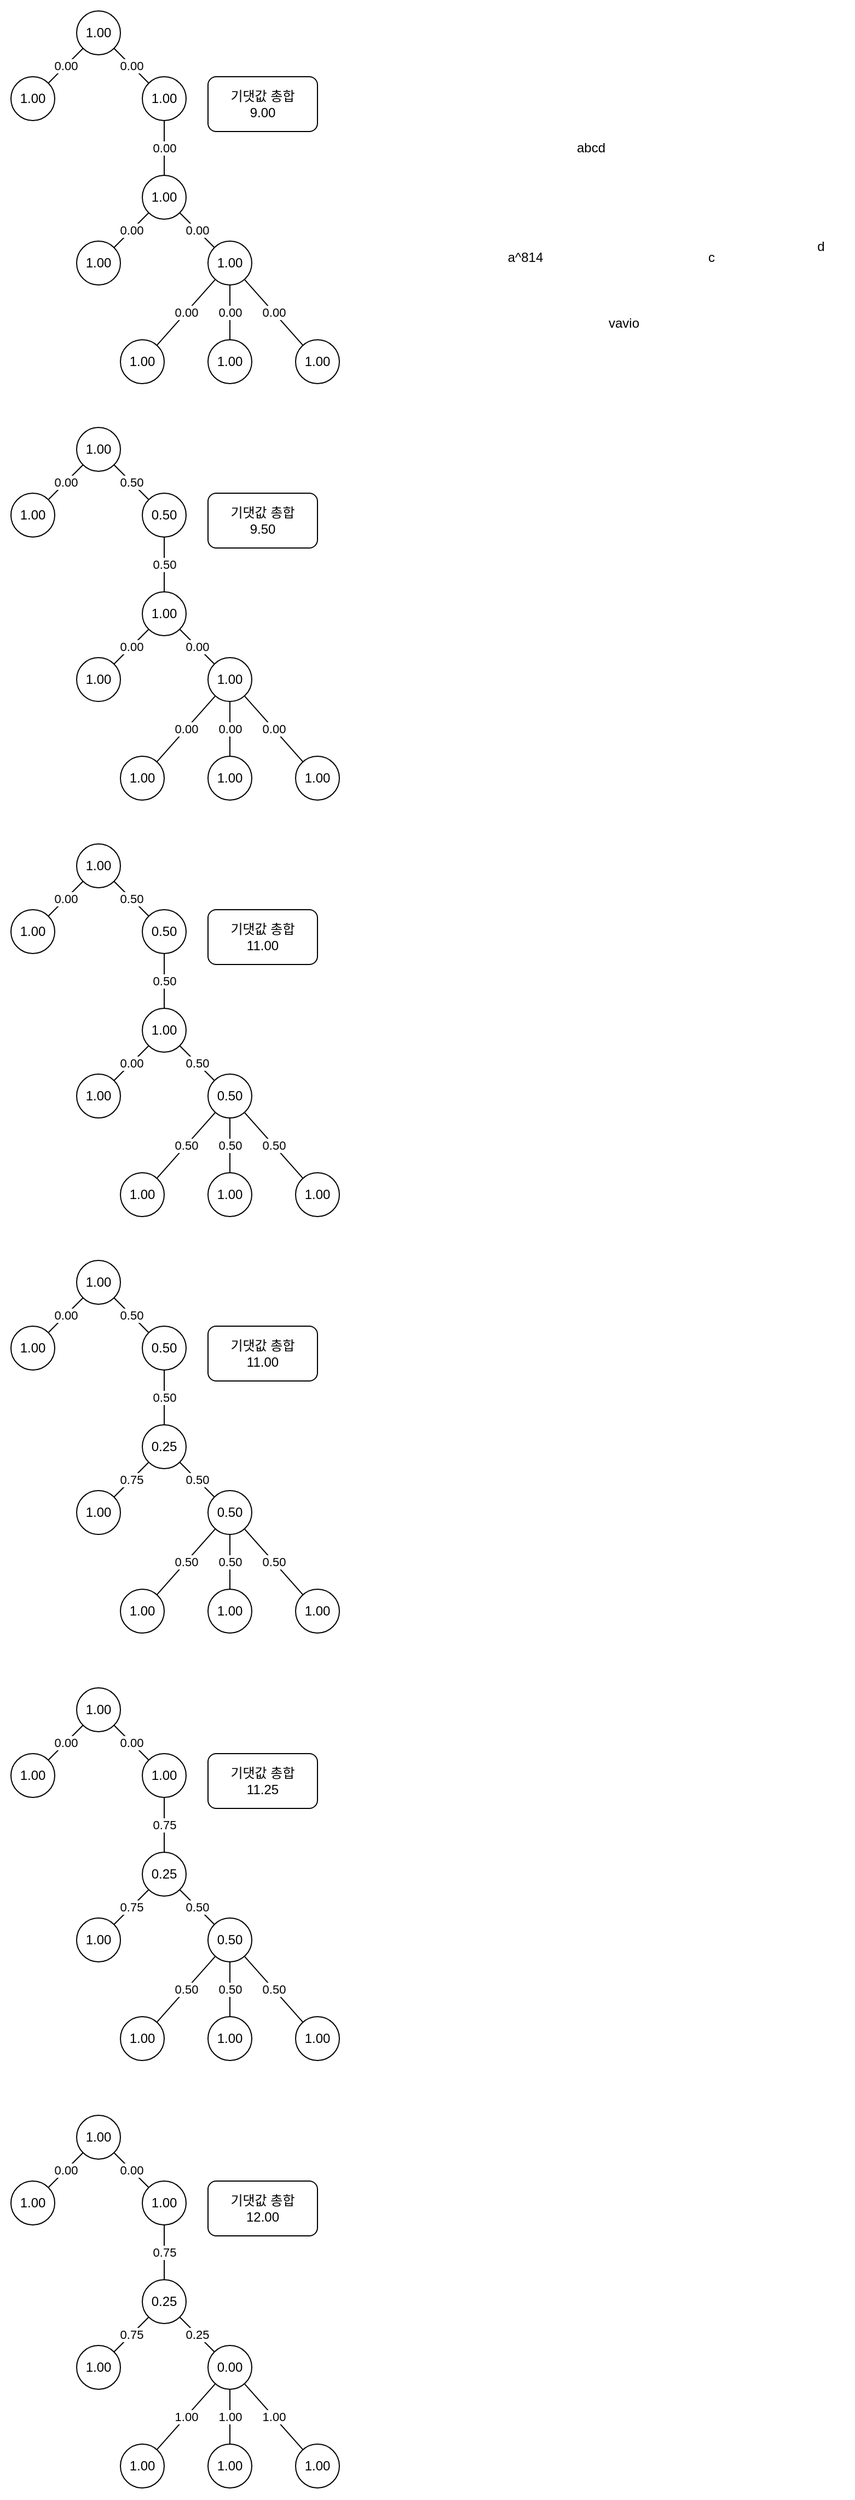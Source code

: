 <mxfile version="26.0.6">
  <diagram name="페이지-1" id="tX8IbTHeZEMsY__fG5Yk">
    <mxGraphModel dx="676" dy="2185" grid="1" gridSize="10" guides="1" tooltips="1" connect="1" arrows="1" fold="1" page="1" pageScale="1" pageWidth="1169" pageHeight="1654" math="0" shadow="0">
      <root>
        <mxCell id="0" />
        <mxCell id="1" parent="0" />
        <mxCell id="7EXon61KG1_KLQUPZ27p-42" value="" style="rounded=0;whiteSpace=wrap;html=1;strokeColor=none;" parent="1" vertex="1">
          <mxGeometry x="250" y="190" width="320" height="360" as="geometry" />
        </mxCell>
        <mxCell id="7EXon61KG1_KLQUPZ27p-41" value="" style="rounded=0;whiteSpace=wrap;html=1;strokeColor=none;" parent="1" vertex="1">
          <mxGeometry x="250" y="-190" width="320" height="360" as="geometry" />
        </mxCell>
        <mxCell id="7EXon61KG1_KLQUPZ27p-20" value="" style="rounded=1;whiteSpace=wrap;html=1;" parent="1" vertex="1">
          <mxGeometry x="440" y="260" width="100" height="50" as="geometry" />
        </mxCell>
        <mxCell id="7EXon61KG1_KLQUPZ27p-1" value="1.00" style="ellipse;whiteSpace=wrap;html=1;aspect=fixed;" parent="1" vertex="1">
          <mxGeometry x="320" y="200" width="40" height="40" as="geometry" />
        </mxCell>
        <mxCell id="7EXon61KG1_KLQUPZ27p-2" value="1.00" style="ellipse;whiteSpace=wrap;html=1;aspect=fixed;" parent="1" vertex="1">
          <mxGeometry x="260" y="260" width="40" height="40" as="geometry" />
        </mxCell>
        <mxCell id="7EXon61KG1_KLQUPZ27p-3" value="0.50" style="ellipse;whiteSpace=wrap;html=1;aspect=fixed;" parent="1" vertex="1">
          <mxGeometry x="380" y="260" width="40" height="40" as="geometry" />
        </mxCell>
        <mxCell id="7EXon61KG1_KLQUPZ27p-4" value="1.00" style="ellipse;whiteSpace=wrap;html=1;aspect=fixed;" parent="1" vertex="1">
          <mxGeometry x="380" y="350" width="40" height="40" as="geometry" />
        </mxCell>
        <mxCell id="7EXon61KG1_KLQUPZ27p-5" value="1.00" style="ellipse;whiteSpace=wrap;html=1;aspect=fixed;" parent="1" vertex="1">
          <mxGeometry x="320" y="410" width="40" height="40" as="geometry" />
        </mxCell>
        <mxCell id="7EXon61KG1_KLQUPZ27p-6" value="1.00" style="ellipse;whiteSpace=wrap;html=1;aspect=fixed;" parent="1" vertex="1">
          <mxGeometry x="440" y="410" width="40" height="40" as="geometry" />
        </mxCell>
        <mxCell id="7EXon61KG1_KLQUPZ27p-7" value="1.00" style="ellipse;whiteSpace=wrap;html=1;aspect=fixed;" parent="1" vertex="1">
          <mxGeometry x="360" y="500" width="40" height="40" as="geometry" />
        </mxCell>
        <mxCell id="7EXon61KG1_KLQUPZ27p-8" value="1.00" style="ellipse;whiteSpace=wrap;html=1;aspect=fixed;" parent="1" vertex="1">
          <mxGeometry x="440" y="500" width="40" height="40" as="geometry" />
        </mxCell>
        <mxCell id="7EXon61KG1_KLQUPZ27p-9" value="1.00" style="ellipse;whiteSpace=wrap;html=1;aspect=fixed;" parent="1" vertex="1">
          <mxGeometry x="520" y="500" width="40" height="40" as="geometry" />
        </mxCell>
        <mxCell id="7EXon61KG1_KLQUPZ27p-10" value="0.00" style="endArrow=none;html=1;rounded=0;" parent="1" source="7EXon61KG1_KLQUPZ27p-8" target="7EXon61KG1_KLQUPZ27p-6" edge="1">
          <mxGeometry width="50" height="50" relative="1" as="geometry">
            <mxPoint x="400" y="500" as="sourcePoint" />
            <mxPoint x="450" y="450" as="targetPoint" />
          </mxGeometry>
        </mxCell>
        <mxCell id="7EXon61KG1_KLQUPZ27p-11" value="0.00" style="endArrow=none;html=1;rounded=0;" parent="1" source="7EXon61KG1_KLQUPZ27p-9" target="7EXon61KG1_KLQUPZ27p-6" edge="1">
          <mxGeometry width="50" height="50" relative="1" as="geometry">
            <mxPoint x="400" y="500" as="sourcePoint" />
            <mxPoint x="450" y="450" as="targetPoint" />
          </mxGeometry>
        </mxCell>
        <mxCell id="7EXon61KG1_KLQUPZ27p-12" value="0.00" style="endArrow=none;html=1;rounded=0;" parent="1" source="7EXon61KG1_KLQUPZ27p-7" target="7EXon61KG1_KLQUPZ27p-6" edge="1">
          <mxGeometry width="50" height="50" relative="1" as="geometry">
            <mxPoint x="400" y="500" as="sourcePoint" />
            <mxPoint x="450" y="450" as="targetPoint" />
          </mxGeometry>
        </mxCell>
        <mxCell id="7EXon61KG1_KLQUPZ27p-13" value="0.00" style="endArrow=none;html=1;rounded=0;" parent="1" source="7EXon61KG1_KLQUPZ27p-6" target="7EXon61KG1_KLQUPZ27p-4" edge="1">
          <mxGeometry width="50" height="50" relative="1" as="geometry">
            <mxPoint x="400" y="500" as="sourcePoint" />
            <mxPoint x="450" y="450" as="targetPoint" />
          </mxGeometry>
        </mxCell>
        <mxCell id="7EXon61KG1_KLQUPZ27p-14" value="0.00" style="endArrow=none;html=1;rounded=0;" parent="1" source="7EXon61KG1_KLQUPZ27p-5" target="7EXon61KG1_KLQUPZ27p-4" edge="1">
          <mxGeometry width="50" height="50" relative="1" as="geometry">
            <mxPoint x="400" y="500" as="sourcePoint" />
            <mxPoint x="450" y="450" as="targetPoint" />
          </mxGeometry>
        </mxCell>
        <mxCell id="7EXon61KG1_KLQUPZ27p-15" value="0.50" style="endArrow=none;html=1;rounded=0;" parent="1" source="7EXon61KG1_KLQUPZ27p-4" target="7EXon61KG1_KLQUPZ27p-3" edge="1">
          <mxGeometry width="50" height="50" relative="1" as="geometry">
            <mxPoint x="490" y="330" as="sourcePoint" />
            <mxPoint x="450" y="430" as="targetPoint" />
          </mxGeometry>
        </mxCell>
        <mxCell id="7EXon61KG1_KLQUPZ27p-16" value="0.50" style="endArrow=none;html=1;rounded=0;" parent="1" source="7EXon61KG1_KLQUPZ27p-3" target="7EXon61KG1_KLQUPZ27p-1" edge="1">
          <mxGeometry width="50" height="50" relative="1" as="geometry">
            <mxPoint x="400" y="480" as="sourcePoint" />
            <mxPoint x="450" y="430" as="targetPoint" />
          </mxGeometry>
        </mxCell>
        <mxCell id="7EXon61KG1_KLQUPZ27p-17" value="0.00" style="endArrow=none;html=1;rounded=0;" parent="1" source="7EXon61KG1_KLQUPZ27p-2" target="7EXon61KG1_KLQUPZ27p-1" edge="1">
          <mxGeometry width="50" height="50" relative="1" as="geometry">
            <mxPoint x="400" y="480" as="sourcePoint" />
            <mxPoint x="450" y="430" as="targetPoint" />
          </mxGeometry>
        </mxCell>
        <mxCell id="7EXon61KG1_KLQUPZ27p-18" value="9.50" style="text;html=1;align=center;verticalAlign=middle;whiteSpace=wrap;rounded=0;" parent="1" vertex="1">
          <mxGeometry x="460" y="285" width="60" height="15" as="geometry" />
        </mxCell>
        <mxCell id="7EXon61KG1_KLQUPZ27p-19" value="기댓값 총합" style="text;html=1;align=center;verticalAlign=middle;whiteSpace=wrap;rounded=0;" parent="1" vertex="1">
          <mxGeometry x="450" y="270" width="80" height="15" as="geometry" />
        </mxCell>
        <mxCell id="7EXon61KG1_KLQUPZ27p-21" value="" style="rounded=1;whiteSpace=wrap;html=1;" parent="1" vertex="1">
          <mxGeometry x="440" y="-120" width="100" height="50" as="geometry" />
        </mxCell>
        <mxCell id="7EXon61KG1_KLQUPZ27p-22" value="1.00" style="ellipse;whiteSpace=wrap;html=1;aspect=fixed;" parent="1" vertex="1">
          <mxGeometry x="320" y="-180" width="40" height="40" as="geometry" />
        </mxCell>
        <mxCell id="7EXon61KG1_KLQUPZ27p-23" value="1.00" style="ellipse;whiteSpace=wrap;html=1;aspect=fixed;" parent="1" vertex="1">
          <mxGeometry x="260" y="-120" width="40" height="40" as="geometry" />
        </mxCell>
        <mxCell id="7EXon61KG1_KLQUPZ27p-24" value="1.00" style="ellipse;whiteSpace=wrap;html=1;aspect=fixed;" parent="1" vertex="1">
          <mxGeometry x="380" y="-120" width="40" height="40" as="geometry" />
        </mxCell>
        <mxCell id="7EXon61KG1_KLQUPZ27p-25" value="1.00" style="ellipse;whiteSpace=wrap;html=1;aspect=fixed;" parent="1" vertex="1">
          <mxGeometry x="380" y="-30" width="40" height="40" as="geometry" />
        </mxCell>
        <mxCell id="7EXon61KG1_KLQUPZ27p-26" value="1.00" style="ellipse;whiteSpace=wrap;html=1;aspect=fixed;" parent="1" vertex="1">
          <mxGeometry x="320" y="30" width="40" height="40" as="geometry" />
        </mxCell>
        <mxCell id="7EXon61KG1_KLQUPZ27p-27" value="1.00" style="ellipse;whiteSpace=wrap;html=1;aspect=fixed;" parent="1" vertex="1">
          <mxGeometry x="440" y="30" width="40" height="40" as="geometry" />
        </mxCell>
        <mxCell id="7EXon61KG1_KLQUPZ27p-28" value="1.00" style="ellipse;whiteSpace=wrap;html=1;aspect=fixed;" parent="1" vertex="1">
          <mxGeometry x="360" y="120" width="40" height="40" as="geometry" />
        </mxCell>
        <mxCell id="7EXon61KG1_KLQUPZ27p-29" value="1.00" style="ellipse;whiteSpace=wrap;html=1;aspect=fixed;" parent="1" vertex="1">
          <mxGeometry x="440" y="120" width="40" height="40" as="geometry" />
        </mxCell>
        <mxCell id="7EXon61KG1_KLQUPZ27p-30" value="1.00" style="ellipse;whiteSpace=wrap;html=1;aspect=fixed;" parent="1" vertex="1">
          <mxGeometry x="520" y="120" width="40" height="40" as="geometry" />
        </mxCell>
        <mxCell id="7EXon61KG1_KLQUPZ27p-31" value="0.00" style="endArrow=none;html=1;rounded=0;" parent="1" source="7EXon61KG1_KLQUPZ27p-29" target="7EXon61KG1_KLQUPZ27p-27" edge="1">
          <mxGeometry width="50" height="50" relative="1" as="geometry">
            <mxPoint x="400" y="120" as="sourcePoint" />
            <mxPoint x="450" y="70" as="targetPoint" />
          </mxGeometry>
        </mxCell>
        <mxCell id="7EXon61KG1_KLQUPZ27p-32" value="0.00" style="endArrow=none;html=1;rounded=0;" parent="1" source="7EXon61KG1_KLQUPZ27p-30" target="7EXon61KG1_KLQUPZ27p-27" edge="1">
          <mxGeometry width="50" height="50" relative="1" as="geometry">
            <mxPoint x="400" y="120" as="sourcePoint" />
            <mxPoint x="450" y="70" as="targetPoint" />
          </mxGeometry>
        </mxCell>
        <mxCell id="7EXon61KG1_KLQUPZ27p-33" value="0.00" style="endArrow=none;html=1;rounded=0;" parent="1" source="7EXon61KG1_KLQUPZ27p-28" target="7EXon61KG1_KLQUPZ27p-27" edge="1">
          <mxGeometry width="50" height="50" relative="1" as="geometry">
            <mxPoint x="400" y="120" as="sourcePoint" />
            <mxPoint x="450" y="70" as="targetPoint" />
          </mxGeometry>
        </mxCell>
        <mxCell id="7EXon61KG1_KLQUPZ27p-34" value="0.00" style="endArrow=none;html=1;rounded=0;" parent="1" source="7EXon61KG1_KLQUPZ27p-27" target="7EXon61KG1_KLQUPZ27p-25" edge="1">
          <mxGeometry width="50" height="50" relative="1" as="geometry">
            <mxPoint x="400" y="120" as="sourcePoint" />
            <mxPoint x="450" y="70" as="targetPoint" />
          </mxGeometry>
        </mxCell>
        <mxCell id="7EXon61KG1_KLQUPZ27p-35" value="0.00" style="endArrow=none;html=1;rounded=0;" parent="1" source="7EXon61KG1_KLQUPZ27p-26" target="7EXon61KG1_KLQUPZ27p-25" edge="1">
          <mxGeometry width="50" height="50" relative="1" as="geometry">
            <mxPoint x="400" y="120" as="sourcePoint" />
            <mxPoint x="450" y="70" as="targetPoint" />
          </mxGeometry>
        </mxCell>
        <mxCell id="7EXon61KG1_KLQUPZ27p-36" value="0.00" style="endArrow=none;html=1;rounded=0;" parent="1" source="7EXon61KG1_KLQUPZ27p-25" target="7EXon61KG1_KLQUPZ27p-24" edge="1">
          <mxGeometry width="50" height="50" relative="1" as="geometry">
            <mxPoint x="490" y="-50" as="sourcePoint" />
            <mxPoint x="450" y="50" as="targetPoint" />
          </mxGeometry>
        </mxCell>
        <mxCell id="7EXon61KG1_KLQUPZ27p-37" value="0.00" style="endArrow=none;html=1;rounded=0;" parent="1" source="7EXon61KG1_KLQUPZ27p-24" target="7EXon61KG1_KLQUPZ27p-22" edge="1">
          <mxGeometry width="50" height="50" relative="1" as="geometry">
            <mxPoint x="400" y="100" as="sourcePoint" />
            <mxPoint x="450" y="50" as="targetPoint" />
          </mxGeometry>
        </mxCell>
        <mxCell id="7EXon61KG1_KLQUPZ27p-38" value="0.00" style="endArrow=none;html=1;rounded=0;" parent="1" source="7EXon61KG1_KLQUPZ27p-23" target="7EXon61KG1_KLQUPZ27p-22" edge="1">
          <mxGeometry width="50" height="50" relative="1" as="geometry">
            <mxPoint x="400" y="100" as="sourcePoint" />
            <mxPoint x="450" y="50" as="targetPoint" />
          </mxGeometry>
        </mxCell>
        <mxCell id="7EXon61KG1_KLQUPZ27p-39" value="9.00" style="text;html=1;align=center;verticalAlign=middle;whiteSpace=wrap;rounded=0;" parent="1" vertex="1">
          <mxGeometry x="460" y="-95" width="60" height="15" as="geometry" />
        </mxCell>
        <mxCell id="7EXon61KG1_KLQUPZ27p-40" value="기댓값 총합" style="text;html=1;align=center;verticalAlign=middle;whiteSpace=wrap;rounded=0;" parent="1" vertex="1">
          <mxGeometry x="450" y="-110" width="80" height="15" as="geometry" />
        </mxCell>
        <mxCell id="7EXon61KG1_KLQUPZ27p-44" value="" style="rounded=0;whiteSpace=wrap;html=1;strokeColor=none;" parent="1" vertex="1">
          <mxGeometry x="250" y="570" width="320" height="360" as="geometry" />
        </mxCell>
        <mxCell id="7EXon61KG1_KLQUPZ27p-45" value="" style="rounded=1;whiteSpace=wrap;html=1;" parent="1" vertex="1">
          <mxGeometry x="440" y="640" width="100" height="50" as="geometry" />
        </mxCell>
        <mxCell id="7EXon61KG1_KLQUPZ27p-46" value="1.00" style="ellipse;whiteSpace=wrap;html=1;aspect=fixed;" parent="1" vertex="1">
          <mxGeometry x="320" y="580" width="40" height="40" as="geometry" />
        </mxCell>
        <mxCell id="7EXon61KG1_KLQUPZ27p-47" value="1.00" style="ellipse;whiteSpace=wrap;html=1;aspect=fixed;" parent="1" vertex="1">
          <mxGeometry x="260" y="640" width="40" height="40" as="geometry" />
        </mxCell>
        <mxCell id="7EXon61KG1_KLQUPZ27p-48" value="0.50" style="ellipse;whiteSpace=wrap;html=1;aspect=fixed;" parent="1" vertex="1">
          <mxGeometry x="380" y="640" width="40" height="40" as="geometry" />
        </mxCell>
        <mxCell id="7EXon61KG1_KLQUPZ27p-49" value="1.00" style="ellipse;whiteSpace=wrap;html=1;aspect=fixed;" parent="1" vertex="1">
          <mxGeometry x="380" y="730" width="40" height="40" as="geometry" />
        </mxCell>
        <mxCell id="7EXon61KG1_KLQUPZ27p-50" value="1.00" style="ellipse;whiteSpace=wrap;html=1;aspect=fixed;" parent="1" vertex="1">
          <mxGeometry x="320" y="790" width="40" height="40" as="geometry" />
        </mxCell>
        <mxCell id="7EXon61KG1_KLQUPZ27p-51" value="0.50" style="ellipse;whiteSpace=wrap;html=1;aspect=fixed;" parent="1" vertex="1">
          <mxGeometry x="440" y="790" width="40" height="40" as="geometry" />
        </mxCell>
        <mxCell id="7EXon61KG1_KLQUPZ27p-52" value="1.00" style="ellipse;whiteSpace=wrap;html=1;aspect=fixed;" parent="1" vertex="1">
          <mxGeometry x="360" y="880" width="40" height="40" as="geometry" />
        </mxCell>
        <mxCell id="7EXon61KG1_KLQUPZ27p-53" value="1.00" style="ellipse;whiteSpace=wrap;html=1;aspect=fixed;" parent="1" vertex="1">
          <mxGeometry x="440" y="880" width="40" height="40" as="geometry" />
        </mxCell>
        <mxCell id="7EXon61KG1_KLQUPZ27p-54" value="1.00" style="ellipse;whiteSpace=wrap;html=1;aspect=fixed;" parent="1" vertex="1">
          <mxGeometry x="520" y="880" width="40" height="40" as="geometry" />
        </mxCell>
        <mxCell id="7EXon61KG1_KLQUPZ27p-55" value="0.50" style="endArrow=none;html=1;rounded=0;" parent="1" source="7EXon61KG1_KLQUPZ27p-53" target="7EXon61KG1_KLQUPZ27p-51" edge="1">
          <mxGeometry width="50" height="50" relative="1" as="geometry">
            <mxPoint x="400" y="880" as="sourcePoint" />
            <mxPoint x="450" y="830" as="targetPoint" />
          </mxGeometry>
        </mxCell>
        <mxCell id="7EXon61KG1_KLQUPZ27p-56" value="0.50" style="endArrow=none;html=1;rounded=0;" parent="1" source="7EXon61KG1_KLQUPZ27p-54" target="7EXon61KG1_KLQUPZ27p-51" edge="1">
          <mxGeometry width="50" height="50" relative="1" as="geometry">
            <mxPoint x="400" y="880" as="sourcePoint" />
            <mxPoint x="450" y="830" as="targetPoint" />
          </mxGeometry>
        </mxCell>
        <mxCell id="7EXon61KG1_KLQUPZ27p-57" value="0.50" style="endArrow=none;html=1;rounded=0;" parent="1" source="7EXon61KG1_KLQUPZ27p-52" target="7EXon61KG1_KLQUPZ27p-51" edge="1">
          <mxGeometry width="50" height="50" relative="1" as="geometry">
            <mxPoint x="400" y="880" as="sourcePoint" />
            <mxPoint x="450" y="830" as="targetPoint" />
          </mxGeometry>
        </mxCell>
        <mxCell id="7EXon61KG1_KLQUPZ27p-58" value="0.50" style="endArrow=none;html=1;rounded=0;" parent="1" source="7EXon61KG1_KLQUPZ27p-51" target="7EXon61KG1_KLQUPZ27p-49" edge="1">
          <mxGeometry width="50" height="50" relative="1" as="geometry">
            <mxPoint x="400" y="880" as="sourcePoint" />
            <mxPoint x="450" y="830" as="targetPoint" />
          </mxGeometry>
        </mxCell>
        <mxCell id="7EXon61KG1_KLQUPZ27p-59" value="0.00" style="endArrow=none;html=1;rounded=0;" parent="1" source="7EXon61KG1_KLQUPZ27p-50" target="7EXon61KG1_KLQUPZ27p-49" edge="1">
          <mxGeometry width="50" height="50" relative="1" as="geometry">
            <mxPoint x="400" y="880" as="sourcePoint" />
            <mxPoint x="450" y="830" as="targetPoint" />
          </mxGeometry>
        </mxCell>
        <mxCell id="7EXon61KG1_KLQUPZ27p-60" value="0.50" style="endArrow=none;html=1;rounded=0;" parent="1" source="7EXon61KG1_KLQUPZ27p-49" target="7EXon61KG1_KLQUPZ27p-48" edge="1">
          <mxGeometry width="50" height="50" relative="1" as="geometry">
            <mxPoint x="490" y="710" as="sourcePoint" />
            <mxPoint x="450" y="810" as="targetPoint" />
          </mxGeometry>
        </mxCell>
        <mxCell id="7EXon61KG1_KLQUPZ27p-61" value="0.50" style="endArrow=none;html=1;rounded=0;" parent="1" source="7EXon61KG1_KLQUPZ27p-48" target="7EXon61KG1_KLQUPZ27p-46" edge="1">
          <mxGeometry width="50" height="50" relative="1" as="geometry">
            <mxPoint x="400" y="860" as="sourcePoint" />
            <mxPoint x="450" y="810" as="targetPoint" />
          </mxGeometry>
        </mxCell>
        <mxCell id="7EXon61KG1_KLQUPZ27p-62" value="0.00" style="endArrow=none;html=1;rounded=0;" parent="1" source="7EXon61KG1_KLQUPZ27p-47" target="7EXon61KG1_KLQUPZ27p-46" edge="1">
          <mxGeometry width="50" height="50" relative="1" as="geometry">
            <mxPoint x="400" y="860" as="sourcePoint" />
            <mxPoint x="450" y="810" as="targetPoint" />
          </mxGeometry>
        </mxCell>
        <mxCell id="7EXon61KG1_KLQUPZ27p-63" value="11.00" style="text;html=1;align=center;verticalAlign=middle;whiteSpace=wrap;rounded=0;" parent="1" vertex="1">
          <mxGeometry x="460" y="665" width="60" height="15" as="geometry" />
        </mxCell>
        <mxCell id="7EXon61KG1_KLQUPZ27p-64" value="기댓값 총합" style="text;html=1;align=center;verticalAlign=middle;whiteSpace=wrap;rounded=0;" parent="1" vertex="1">
          <mxGeometry x="450" y="650" width="80" height="15" as="geometry" />
        </mxCell>
        <mxCell id="7EXon61KG1_KLQUPZ27p-65" value="" style="rounded=0;whiteSpace=wrap;html=1;strokeColor=none;" parent="1" vertex="1">
          <mxGeometry x="250" y="950" width="320" height="360" as="geometry" />
        </mxCell>
        <mxCell id="7EXon61KG1_KLQUPZ27p-66" value="" style="rounded=1;whiteSpace=wrap;html=1;" parent="1" vertex="1">
          <mxGeometry x="440" y="1020" width="100" height="50" as="geometry" />
        </mxCell>
        <mxCell id="7EXon61KG1_KLQUPZ27p-67" value="1.00" style="ellipse;whiteSpace=wrap;html=1;aspect=fixed;" parent="1" vertex="1">
          <mxGeometry x="320" y="960" width="40" height="40" as="geometry" />
        </mxCell>
        <mxCell id="7EXon61KG1_KLQUPZ27p-68" value="1.00" style="ellipse;whiteSpace=wrap;html=1;aspect=fixed;" parent="1" vertex="1">
          <mxGeometry x="260" y="1020" width="40" height="40" as="geometry" />
        </mxCell>
        <mxCell id="7EXon61KG1_KLQUPZ27p-69" value="0.50" style="ellipse;whiteSpace=wrap;html=1;aspect=fixed;" parent="1" vertex="1">
          <mxGeometry x="380" y="1020" width="40" height="40" as="geometry" />
        </mxCell>
        <mxCell id="7EXon61KG1_KLQUPZ27p-70" value="0.25" style="ellipse;whiteSpace=wrap;html=1;aspect=fixed;" parent="1" vertex="1">
          <mxGeometry x="380" y="1110" width="40" height="40" as="geometry" />
        </mxCell>
        <mxCell id="7EXon61KG1_KLQUPZ27p-71" value="1.00" style="ellipse;whiteSpace=wrap;html=1;aspect=fixed;" parent="1" vertex="1">
          <mxGeometry x="320" y="1170" width="40" height="40" as="geometry" />
        </mxCell>
        <mxCell id="7EXon61KG1_KLQUPZ27p-72" value="0.50" style="ellipse;whiteSpace=wrap;html=1;aspect=fixed;" parent="1" vertex="1">
          <mxGeometry x="440" y="1170" width="40" height="40" as="geometry" />
        </mxCell>
        <mxCell id="7EXon61KG1_KLQUPZ27p-73" value="1.00" style="ellipse;whiteSpace=wrap;html=1;aspect=fixed;" parent="1" vertex="1">
          <mxGeometry x="360" y="1260" width="40" height="40" as="geometry" />
        </mxCell>
        <mxCell id="7EXon61KG1_KLQUPZ27p-74" value="1.00" style="ellipse;whiteSpace=wrap;html=1;aspect=fixed;" parent="1" vertex="1">
          <mxGeometry x="440" y="1260" width="40" height="40" as="geometry" />
        </mxCell>
        <mxCell id="7EXon61KG1_KLQUPZ27p-75" value="1.00" style="ellipse;whiteSpace=wrap;html=1;aspect=fixed;" parent="1" vertex="1">
          <mxGeometry x="520" y="1260" width="40" height="40" as="geometry" />
        </mxCell>
        <mxCell id="7EXon61KG1_KLQUPZ27p-76" value="0.50" style="endArrow=none;html=1;rounded=0;" parent="1" source="7EXon61KG1_KLQUPZ27p-74" target="7EXon61KG1_KLQUPZ27p-72" edge="1">
          <mxGeometry width="50" height="50" relative="1" as="geometry">
            <mxPoint x="400" y="1260" as="sourcePoint" />
            <mxPoint x="450" y="1210" as="targetPoint" />
          </mxGeometry>
        </mxCell>
        <mxCell id="7EXon61KG1_KLQUPZ27p-77" value="0.50" style="endArrow=none;html=1;rounded=0;" parent="1" source="7EXon61KG1_KLQUPZ27p-75" target="7EXon61KG1_KLQUPZ27p-72" edge="1">
          <mxGeometry width="50" height="50" relative="1" as="geometry">
            <mxPoint x="400" y="1260" as="sourcePoint" />
            <mxPoint x="450" y="1210" as="targetPoint" />
          </mxGeometry>
        </mxCell>
        <mxCell id="7EXon61KG1_KLQUPZ27p-78" value="0.50" style="endArrow=none;html=1;rounded=0;" parent="1" source="7EXon61KG1_KLQUPZ27p-73" target="7EXon61KG1_KLQUPZ27p-72" edge="1">
          <mxGeometry width="50" height="50" relative="1" as="geometry">
            <mxPoint x="400" y="1260" as="sourcePoint" />
            <mxPoint x="450" y="1210" as="targetPoint" />
          </mxGeometry>
        </mxCell>
        <mxCell id="7EXon61KG1_KLQUPZ27p-79" value="0.50" style="endArrow=none;html=1;rounded=0;" parent="1" source="7EXon61KG1_KLQUPZ27p-72" target="7EXon61KG1_KLQUPZ27p-70" edge="1">
          <mxGeometry width="50" height="50" relative="1" as="geometry">
            <mxPoint x="400" y="1260" as="sourcePoint" />
            <mxPoint x="450" y="1210" as="targetPoint" />
          </mxGeometry>
        </mxCell>
        <mxCell id="7EXon61KG1_KLQUPZ27p-80" value="0.75" style="endArrow=none;html=1;rounded=0;" parent="1" source="7EXon61KG1_KLQUPZ27p-71" target="7EXon61KG1_KLQUPZ27p-70" edge="1">
          <mxGeometry width="50" height="50" relative="1" as="geometry">
            <mxPoint x="400" y="1260" as="sourcePoint" />
            <mxPoint x="450" y="1210" as="targetPoint" />
          </mxGeometry>
        </mxCell>
        <mxCell id="7EXon61KG1_KLQUPZ27p-81" value="0.50" style="endArrow=none;html=1;rounded=0;" parent="1" source="7EXon61KG1_KLQUPZ27p-70" target="7EXon61KG1_KLQUPZ27p-69" edge="1">
          <mxGeometry width="50" height="50" relative="1" as="geometry">
            <mxPoint x="490" y="1090" as="sourcePoint" />
            <mxPoint x="450" y="1190" as="targetPoint" />
          </mxGeometry>
        </mxCell>
        <mxCell id="7EXon61KG1_KLQUPZ27p-82" value="0.50" style="endArrow=none;html=1;rounded=0;" parent="1" source="7EXon61KG1_KLQUPZ27p-69" target="7EXon61KG1_KLQUPZ27p-67" edge="1">
          <mxGeometry width="50" height="50" relative="1" as="geometry">
            <mxPoint x="400" y="1240" as="sourcePoint" />
            <mxPoint x="450" y="1190" as="targetPoint" />
          </mxGeometry>
        </mxCell>
        <mxCell id="7EXon61KG1_KLQUPZ27p-83" value="0.00" style="endArrow=none;html=1;rounded=0;" parent="1" source="7EXon61KG1_KLQUPZ27p-68" target="7EXon61KG1_KLQUPZ27p-67" edge="1">
          <mxGeometry width="50" height="50" relative="1" as="geometry">
            <mxPoint x="400" y="1240" as="sourcePoint" />
            <mxPoint x="450" y="1190" as="targetPoint" />
          </mxGeometry>
        </mxCell>
        <mxCell id="7EXon61KG1_KLQUPZ27p-84" value="11.00" style="text;html=1;align=center;verticalAlign=middle;whiteSpace=wrap;rounded=0;" parent="1" vertex="1">
          <mxGeometry x="460" y="1045" width="60" height="15" as="geometry" />
        </mxCell>
        <mxCell id="7EXon61KG1_KLQUPZ27p-85" value="기댓값 총합" style="text;html=1;align=center;verticalAlign=middle;whiteSpace=wrap;rounded=0;" parent="1" vertex="1">
          <mxGeometry x="450" y="1030" width="80" height="15" as="geometry" />
        </mxCell>
        <mxCell id="7EXon61KG1_KLQUPZ27p-86" value="" style="rounded=0;whiteSpace=wrap;html=1;strokeColor=none;" parent="1" vertex="1">
          <mxGeometry x="250" y="1340" width="320" height="360" as="geometry" />
        </mxCell>
        <mxCell id="7EXon61KG1_KLQUPZ27p-87" value="" style="rounded=1;whiteSpace=wrap;html=1;" parent="1" vertex="1">
          <mxGeometry x="440" y="1410" width="100" height="50" as="geometry" />
        </mxCell>
        <mxCell id="7EXon61KG1_KLQUPZ27p-88" value="1.00" style="ellipse;whiteSpace=wrap;html=1;aspect=fixed;" parent="1" vertex="1">
          <mxGeometry x="320" y="1350" width="40" height="40" as="geometry" />
        </mxCell>
        <mxCell id="7EXon61KG1_KLQUPZ27p-89" value="1.00" style="ellipse;whiteSpace=wrap;html=1;aspect=fixed;" parent="1" vertex="1">
          <mxGeometry x="260" y="1410" width="40" height="40" as="geometry" />
        </mxCell>
        <mxCell id="7EXon61KG1_KLQUPZ27p-90" value="1.00" style="ellipse;whiteSpace=wrap;html=1;aspect=fixed;" parent="1" vertex="1">
          <mxGeometry x="380" y="1410" width="40" height="40" as="geometry" />
        </mxCell>
        <mxCell id="7EXon61KG1_KLQUPZ27p-91" value="0.25" style="ellipse;whiteSpace=wrap;html=1;aspect=fixed;" parent="1" vertex="1">
          <mxGeometry x="380" y="1500" width="40" height="40" as="geometry" />
        </mxCell>
        <mxCell id="7EXon61KG1_KLQUPZ27p-92" value="1.00" style="ellipse;whiteSpace=wrap;html=1;aspect=fixed;" parent="1" vertex="1">
          <mxGeometry x="320" y="1560" width="40" height="40" as="geometry" />
        </mxCell>
        <mxCell id="7EXon61KG1_KLQUPZ27p-93" value="0.50" style="ellipse;whiteSpace=wrap;html=1;aspect=fixed;" parent="1" vertex="1">
          <mxGeometry x="440" y="1560" width="40" height="40" as="geometry" />
        </mxCell>
        <mxCell id="7EXon61KG1_KLQUPZ27p-94" value="1.00" style="ellipse;whiteSpace=wrap;html=1;aspect=fixed;" parent="1" vertex="1">
          <mxGeometry x="360" y="1650" width="40" height="40" as="geometry" />
        </mxCell>
        <mxCell id="7EXon61KG1_KLQUPZ27p-95" value="1.00" style="ellipse;whiteSpace=wrap;html=1;aspect=fixed;" parent="1" vertex="1">
          <mxGeometry x="440" y="1650" width="40" height="40" as="geometry" />
        </mxCell>
        <mxCell id="7EXon61KG1_KLQUPZ27p-96" value="1.00" style="ellipse;whiteSpace=wrap;html=1;aspect=fixed;" parent="1" vertex="1">
          <mxGeometry x="520" y="1650" width="40" height="40" as="geometry" />
        </mxCell>
        <mxCell id="7EXon61KG1_KLQUPZ27p-97" value="0.50" style="endArrow=none;html=1;rounded=0;" parent="1" source="7EXon61KG1_KLQUPZ27p-95" target="7EXon61KG1_KLQUPZ27p-93" edge="1">
          <mxGeometry width="50" height="50" relative="1" as="geometry">
            <mxPoint x="400" y="1650" as="sourcePoint" />
            <mxPoint x="450" y="1600" as="targetPoint" />
          </mxGeometry>
        </mxCell>
        <mxCell id="7EXon61KG1_KLQUPZ27p-98" value="0.50" style="endArrow=none;html=1;rounded=0;" parent="1" source="7EXon61KG1_KLQUPZ27p-96" target="7EXon61KG1_KLQUPZ27p-93" edge="1">
          <mxGeometry width="50" height="50" relative="1" as="geometry">
            <mxPoint x="400" y="1650" as="sourcePoint" />
            <mxPoint x="450" y="1600" as="targetPoint" />
          </mxGeometry>
        </mxCell>
        <mxCell id="7EXon61KG1_KLQUPZ27p-99" value="0.50" style="endArrow=none;html=1;rounded=0;" parent="1" source="7EXon61KG1_KLQUPZ27p-94" target="7EXon61KG1_KLQUPZ27p-93" edge="1">
          <mxGeometry width="50" height="50" relative="1" as="geometry">
            <mxPoint x="400" y="1650" as="sourcePoint" />
            <mxPoint x="450" y="1600" as="targetPoint" />
          </mxGeometry>
        </mxCell>
        <mxCell id="7EXon61KG1_KLQUPZ27p-100" value="0.50" style="endArrow=none;html=1;rounded=0;" parent="1" source="7EXon61KG1_KLQUPZ27p-93" target="7EXon61KG1_KLQUPZ27p-91" edge="1">
          <mxGeometry width="50" height="50" relative="1" as="geometry">
            <mxPoint x="400" y="1650" as="sourcePoint" />
            <mxPoint x="450" y="1600" as="targetPoint" />
          </mxGeometry>
        </mxCell>
        <mxCell id="7EXon61KG1_KLQUPZ27p-101" value="0.75" style="endArrow=none;html=1;rounded=0;" parent="1" source="7EXon61KG1_KLQUPZ27p-92" target="7EXon61KG1_KLQUPZ27p-91" edge="1">
          <mxGeometry width="50" height="50" relative="1" as="geometry">
            <mxPoint x="400" y="1650" as="sourcePoint" />
            <mxPoint x="450" y="1600" as="targetPoint" />
          </mxGeometry>
        </mxCell>
        <mxCell id="7EXon61KG1_KLQUPZ27p-102" value="0.75" style="endArrow=none;html=1;rounded=0;" parent="1" source="7EXon61KG1_KLQUPZ27p-91" target="7EXon61KG1_KLQUPZ27p-90" edge="1">
          <mxGeometry width="50" height="50" relative="1" as="geometry">
            <mxPoint x="490" y="1480" as="sourcePoint" />
            <mxPoint x="450" y="1580" as="targetPoint" />
          </mxGeometry>
        </mxCell>
        <mxCell id="7EXon61KG1_KLQUPZ27p-103" value="0.00" style="endArrow=none;html=1;rounded=0;" parent="1" source="7EXon61KG1_KLQUPZ27p-90" target="7EXon61KG1_KLQUPZ27p-88" edge="1">
          <mxGeometry width="50" height="50" relative="1" as="geometry">
            <mxPoint x="400" y="1630" as="sourcePoint" />
            <mxPoint x="450" y="1580" as="targetPoint" />
          </mxGeometry>
        </mxCell>
        <mxCell id="7EXon61KG1_KLQUPZ27p-104" value="0.00" style="endArrow=none;html=1;rounded=0;" parent="1" source="7EXon61KG1_KLQUPZ27p-89" target="7EXon61KG1_KLQUPZ27p-88" edge="1">
          <mxGeometry width="50" height="50" relative="1" as="geometry">
            <mxPoint x="400" y="1630" as="sourcePoint" />
            <mxPoint x="450" y="1580" as="targetPoint" />
          </mxGeometry>
        </mxCell>
        <mxCell id="7EXon61KG1_KLQUPZ27p-105" value="11.25" style="text;html=1;align=center;verticalAlign=middle;whiteSpace=wrap;rounded=0;" parent="1" vertex="1">
          <mxGeometry x="460" y="1435" width="60" height="15" as="geometry" />
        </mxCell>
        <mxCell id="7EXon61KG1_KLQUPZ27p-106" value="기댓값 총합" style="text;html=1;align=center;verticalAlign=middle;whiteSpace=wrap;rounded=0;" parent="1" vertex="1">
          <mxGeometry x="450" y="1420" width="80" height="15" as="geometry" />
        </mxCell>
        <mxCell id="7EXon61KG1_KLQUPZ27p-107" value="" style="rounded=0;whiteSpace=wrap;html=1;strokeColor=none;" parent="1" vertex="1">
          <mxGeometry x="250" y="1730" width="320" height="360" as="geometry" />
        </mxCell>
        <mxCell id="7EXon61KG1_KLQUPZ27p-108" value="" style="rounded=1;whiteSpace=wrap;html=1;" parent="1" vertex="1">
          <mxGeometry x="440" y="1800" width="100" height="50" as="geometry" />
        </mxCell>
        <mxCell id="7EXon61KG1_KLQUPZ27p-109" value="1.00" style="ellipse;whiteSpace=wrap;html=1;aspect=fixed;" parent="1" vertex="1">
          <mxGeometry x="320" y="1740" width="40" height="40" as="geometry" />
        </mxCell>
        <mxCell id="7EXon61KG1_KLQUPZ27p-110" value="1.00" style="ellipse;whiteSpace=wrap;html=1;aspect=fixed;" parent="1" vertex="1">
          <mxGeometry x="260" y="1800" width="40" height="40" as="geometry" />
        </mxCell>
        <mxCell id="7EXon61KG1_KLQUPZ27p-111" value="1.00" style="ellipse;whiteSpace=wrap;html=1;aspect=fixed;" parent="1" vertex="1">
          <mxGeometry x="380" y="1800" width="40" height="40" as="geometry" />
        </mxCell>
        <mxCell id="7EXon61KG1_KLQUPZ27p-112" value="0.25" style="ellipse;whiteSpace=wrap;html=1;aspect=fixed;" parent="1" vertex="1">
          <mxGeometry x="380" y="1890" width="40" height="40" as="geometry" />
        </mxCell>
        <mxCell id="7EXon61KG1_KLQUPZ27p-113" value="1.00" style="ellipse;whiteSpace=wrap;html=1;aspect=fixed;" parent="1" vertex="1">
          <mxGeometry x="320" y="1950" width="40" height="40" as="geometry" />
        </mxCell>
        <mxCell id="7EXon61KG1_KLQUPZ27p-114" value="0.00" style="ellipse;whiteSpace=wrap;html=1;aspect=fixed;" parent="1" vertex="1">
          <mxGeometry x="440" y="1950" width="40" height="40" as="geometry" />
        </mxCell>
        <mxCell id="7EXon61KG1_KLQUPZ27p-115" value="1.00" style="ellipse;whiteSpace=wrap;html=1;aspect=fixed;" parent="1" vertex="1">
          <mxGeometry x="360" y="2040" width="40" height="40" as="geometry" />
        </mxCell>
        <mxCell id="7EXon61KG1_KLQUPZ27p-116" value="1.00" style="ellipse;whiteSpace=wrap;html=1;aspect=fixed;" parent="1" vertex="1">
          <mxGeometry x="440" y="2040" width="40" height="40" as="geometry" />
        </mxCell>
        <mxCell id="7EXon61KG1_KLQUPZ27p-117" value="1.00" style="ellipse;whiteSpace=wrap;html=1;aspect=fixed;" parent="1" vertex="1">
          <mxGeometry x="520" y="2040" width="40" height="40" as="geometry" />
        </mxCell>
        <mxCell id="7EXon61KG1_KLQUPZ27p-118" value="1.00" style="endArrow=none;html=1;rounded=0;" parent="1" source="7EXon61KG1_KLQUPZ27p-116" target="7EXon61KG1_KLQUPZ27p-114" edge="1">
          <mxGeometry width="50" height="50" relative="1" as="geometry">
            <mxPoint x="400" y="2040" as="sourcePoint" />
            <mxPoint x="450" y="1990" as="targetPoint" />
          </mxGeometry>
        </mxCell>
        <mxCell id="7EXon61KG1_KLQUPZ27p-119" value="1.00" style="endArrow=none;html=1;rounded=0;" parent="1" source="7EXon61KG1_KLQUPZ27p-117" target="7EXon61KG1_KLQUPZ27p-114" edge="1">
          <mxGeometry width="50" height="50" relative="1" as="geometry">
            <mxPoint x="400" y="2040" as="sourcePoint" />
            <mxPoint x="450" y="1990" as="targetPoint" />
          </mxGeometry>
        </mxCell>
        <mxCell id="7EXon61KG1_KLQUPZ27p-120" value="1.00" style="endArrow=none;html=1;rounded=0;" parent="1" source="7EXon61KG1_KLQUPZ27p-115" target="7EXon61KG1_KLQUPZ27p-114" edge="1">
          <mxGeometry width="50" height="50" relative="1" as="geometry">
            <mxPoint x="400" y="2040" as="sourcePoint" />
            <mxPoint x="450" y="1990" as="targetPoint" />
          </mxGeometry>
        </mxCell>
        <mxCell id="7EXon61KG1_KLQUPZ27p-121" value="0.25" style="endArrow=none;html=1;rounded=0;" parent="1" source="7EXon61KG1_KLQUPZ27p-114" target="7EXon61KG1_KLQUPZ27p-112" edge="1">
          <mxGeometry width="50" height="50" relative="1" as="geometry">
            <mxPoint x="400" y="2040" as="sourcePoint" />
            <mxPoint x="450" y="1990" as="targetPoint" />
          </mxGeometry>
        </mxCell>
        <mxCell id="7EXon61KG1_KLQUPZ27p-122" value="0.75" style="endArrow=none;html=1;rounded=0;" parent="1" source="7EXon61KG1_KLQUPZ27p-113" target="7EXon61KG1_KLQUPZ27p-112" edge="1">
          <mxGeometry width="50" height="50" relative="1" as="geometry">
            <mxPoint x="400" y="2040" as="sourcePoint" />
            <mxPoint x="450" y="1990" as="targetPoint" />
          </mxGeometry>
        </mxCell>
        <mxCell id="7EXon61KG1_KLQUPZ27p-123" value="0.75" style="endArrow=none;html=1;rounded=0;" parent="1" source="7EXon61KG1_KLQUPZ27p-112" target="7EXon61KG1_KLQUPZ27p-111" edge="1">
          <mxGeometry width="50" height="50" relative="1" as="geometry">
            <mxPoint x="490" y="1870" as="sourcePoint" />
            <mxPoint x="450" y="1970" as="targetPoint" />
          </mxGeometry>
        </mxCell>
        <mxCell id="7EXon61KG1_KLQUPZ27p-124" value="0.00" style="endArrow=none;html=1;rounded=0;" parent="1" source="7EXon61KG1_KLQUPZ27p-111" target="7EXon61KG1_KLQUPZ27p-109" edge="1">
          <mxGeometry width="50" height="50" relative="1" as="geometry">
            <mxPoint x="400" y="2020" as="sourcePoint" />
            <mxPoint x="450" y="1970" as="targetPoint" />
          </mxGeometry>
        </mxCell>
        <mxCell id="7EXon61KG1_KLQUPZ27p-125" value="0.00" style="endArrow=none;html=1;rounded=0;" parent="1" source="7EXon61KG1_KLQUPZ27p-110" target="7EXon61KG1_KLQUPZ27p-109" edge="1">
          <mxGeometry width="50" height="50" relative="1" as="geometry">
            <mxPoint x="400" y="2020" as="sourcePoint" />
            <mxPoint x="450" y="1970" as="targetPoint" />
          </mxGeometry>
        </mxCell>
        <mxCell id="7EXon61KG1_KLQUPZ27p-126" value="12.00" style="text;html=1;align=center;verticalAlign=middle;whiteSpace=wrap;rounded=0;" parent="1" vertex="1">
          <mxGeometry x="460" y="1825" width="60" height="15" as="geometry" />
        </mxCell>
        <mxCell id="7EXon61KG1_KLQUPZ27p-127" value="기댓값 총합" style="text;html=1;align=center;verticalAlign=middle;whiteSpace=wrap;rounded=0;" parent="1" vertex="1">
          <mxGeometry x="450" y="1810" width="80" height="15" as="geometry" />
        </mxCell>
        <mxCell id="qLbZpnXBM13z-kWKa3IX-6" value="abcd" style="text;html=1;align=center;verticalAlign=middle;whiteSpace=wrap;rounded=0;" vertex="1" parent="1">
          <mxGeometry x="760" y="-70" width="60" height="30" as="geometry" />
        </mxCell>
        <mxCell id="qLbZpnXBM13z-kWKa3IX-7" value="vavio" style="text;html=1;align=center;verticalAlign=middle;whiteSpace=wrap;rounded=0;" vertex="1" parent="1">
          <mxGeometry x="790" y="90" width="60" height="30" as="geometry" />
        </mxCell>
        <mxCell id="qLbZpnXBM13z-kWKa3IX-8" value="a^814" style="text;html=1;align=center;verticalAlign=middle;whiteSpace=wrap;rounded=0;" vertex="1" parent="1">
          <mxGeometry x="700" y="30" width="60" height="30" as="geometry" />
        </mxCell>
        <mxCell id="qLbZpnXBM13z-kWKa3IX-9" value="c" style="text;html=1;align=center;verticalAlign=middle;whiteSpace=wrap;rounded=0;" vertex="1" parent="1">
          <mxGeometry x="870" y="30" width="60" height="30" as="geometry" />
        </mxCell>
        <mxCell id="qLbZpnXBM13z-kWKa3IX-10" value="d" style="text;html=1;align=center;verticalAlign=middle;whiteSpace=wrap;rounded=0;" vertex="1" parent="1">
          <mxGeometry x="970" y="20" width="60" height="30" as="geometry" />
        </mxCell>
      </root>
    </mxGraphModel>
  </diagram>
</mxfile>
